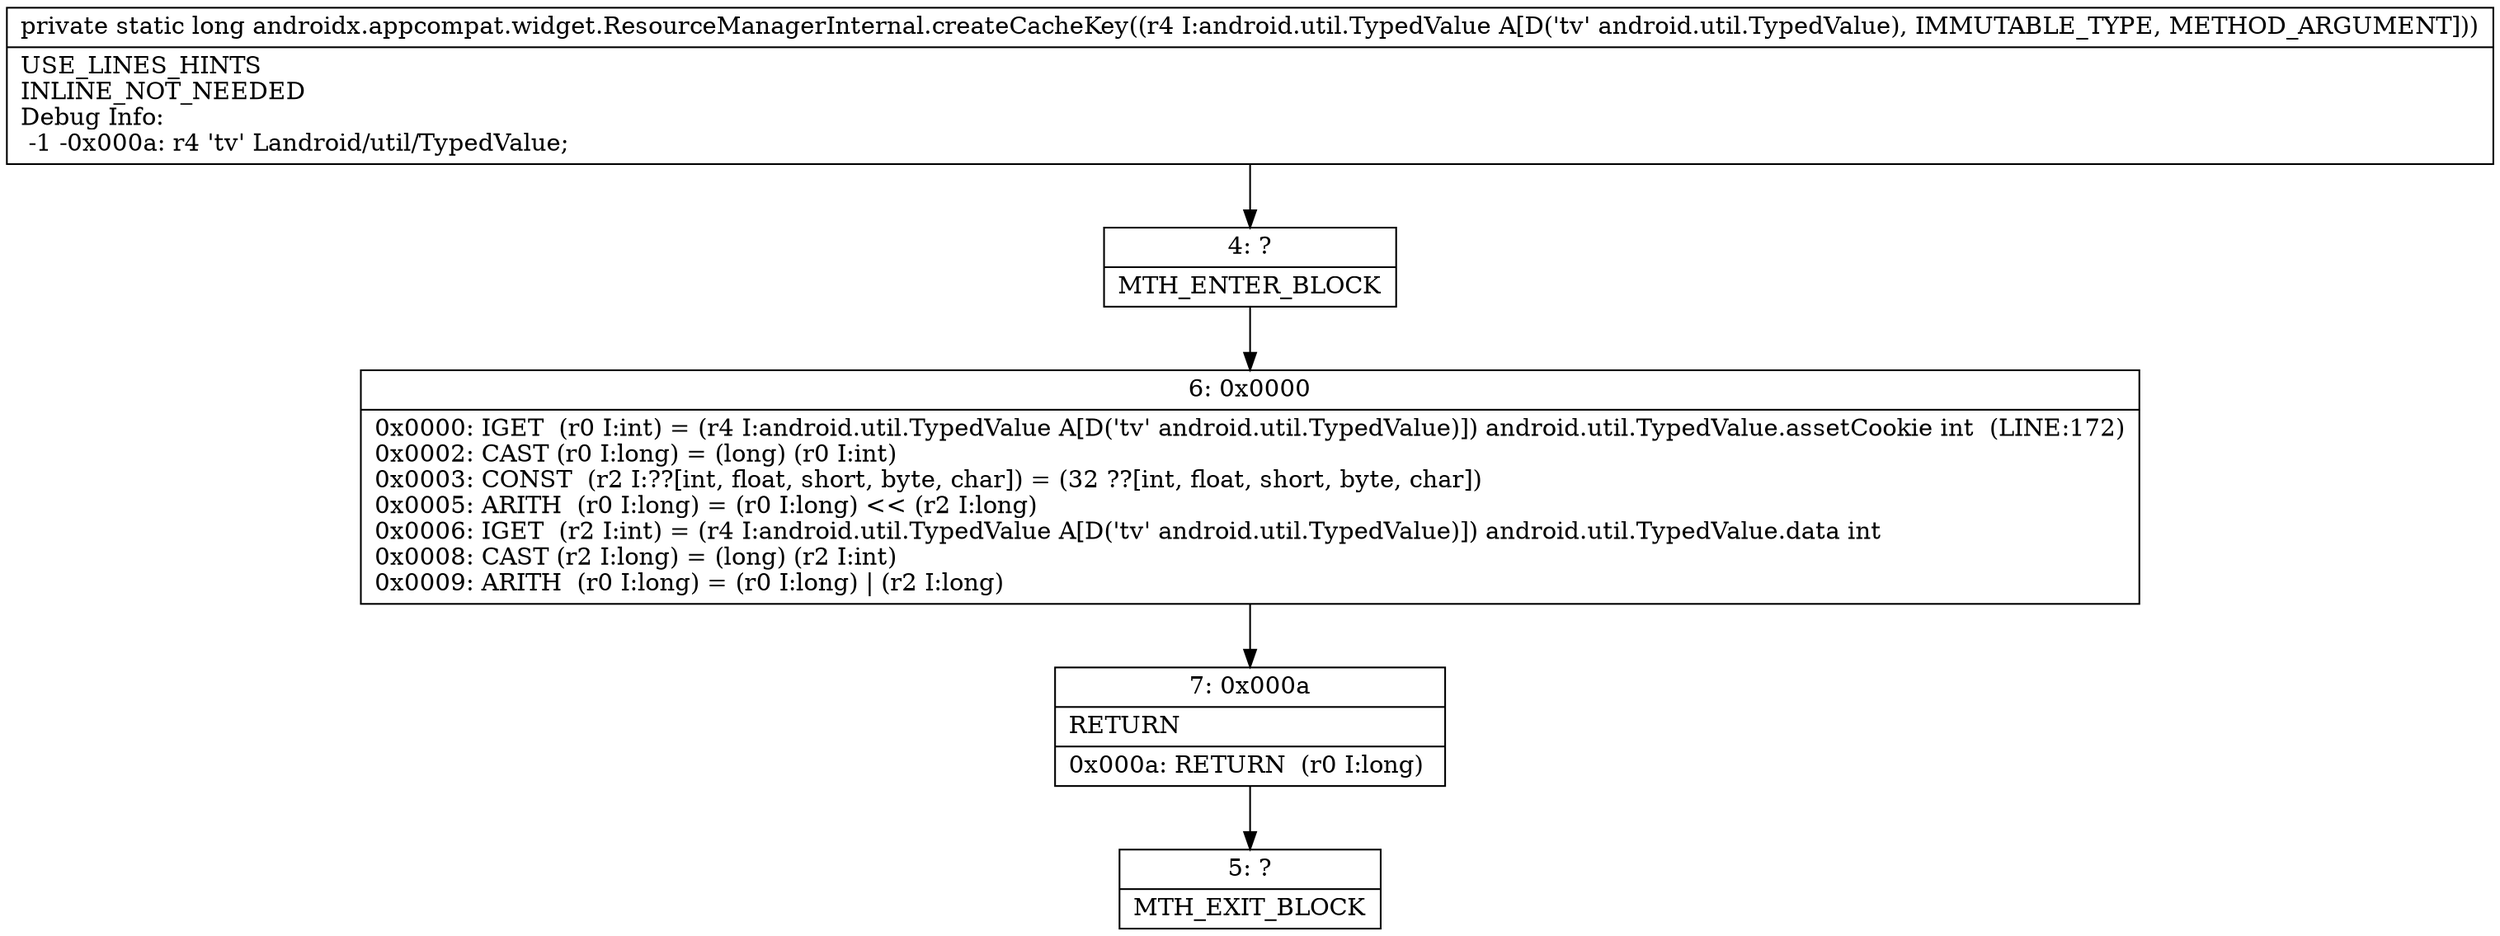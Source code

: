 digraph "CFG forandroidx.appcompat.widget.ResourceManagerInternal.createCacheKey(Landroid\/util\/TypedValue;)J" {
Node_4 [shape=record,label="{4\:\ ?|MTH_ENTER_BLOCK\l}"];
Node_6 [shape=record,label="{6\:\ 0x0000|0x0000: IGET  (r0 I:int) = (r4 I:android.util.TypedValue A[D('tv' android.util.TypedValue)]) android.util.TypedValue.assetCookie int  (LINE:172)\l0x0002: CAST (r0 I:long) = (long) (r0 I:int) \l0x0003: CONST  (r2 I:??[int, float, short, byte, char]) = (32 ??[int, float, short, byte, char]) \l0x0005: ARITH  (r0 I:long) = (r0 I:long) \<\< (r2 I:long) \l0x0006: IGET  (r2 I:int) = (r4 I:android.util.TypedValue A[D('tv' android.util.TypedValue)]) android.util.TypedValue.data int \l0x0008: CAST (r2 I:long) = (long) (r2 I:int) \l0x0009: ARITH  (r0 I:long) = (r0 I:long) \| (r2 I:long) \l}"];
Node_7 [shape=record,label="{7\:\ 0x000a|RETURN\l|0x000a: RETURN  (r0 I:long) \l}"];
Node_5 [shape=record,label="{5\:\ ?|MTH_EXIT_BLOCK\l}"];
MethodNode[shape=record,label="{private static long androidx.appcompat.widget.ResourceManagerInternal.createCacheKey((r4 I:android.util.TypedValue A[D('tv' android.util.TypedValue), IMMUTABLE_TYPE, METHOD_ARGUMENT]))  | USE_LINES_HINTS\lINLINE_NOT_NEEDED\lDebug Info:\l  \-1 \-0x000a: r4 'tv' Landroid\/util\/TypedValue;\l}"];
MethodNode -> Node_4;Node_4 -> Node_6;
Node_6 -> Node_7;
Node_7 -> Node_5;
}

